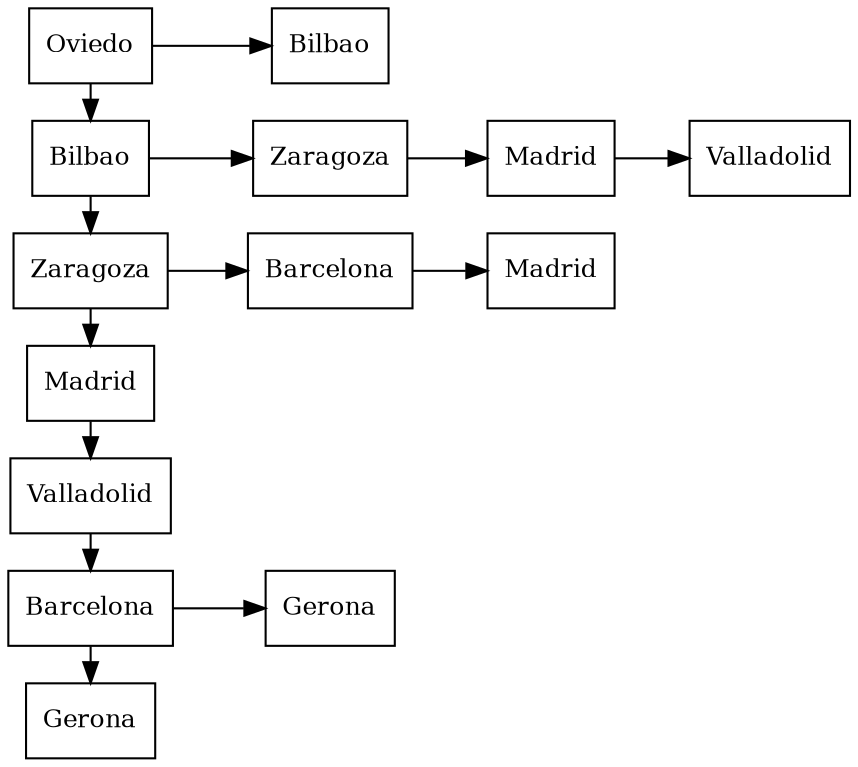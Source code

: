 digraph G {
 rankdir=LR 
 node[shape=box];
Oviedo[ label = "Oviedo", fontsize=12]; 
Bilbao[ label = "Bilbao", fontsize=12];
Zaragoza[ label = "Zaragoza", fontsize=12];
Madrid[ label = "Madrid", fontsize=12];
Valladolid[ label = "Valladolid", fontsize=12];
Barcelona[ label = "Barcelona", fontsize=12];
Gerona[ label = "Gerona", fontsize=12];
Oviedo->Bilbao[constraint=false];
Bilbao->Zaragoza[constraint=false];
Zaragoza->Madrid[constraint=false];
Madrid->Valladolid[constraint=false];
Valladolid->Barcelona[constraint=false];
Barcelona->Gerona[constraint=false];

Bilbao1[ label = "Bilbao", fontsize=12]; 
Zaragoza2[ label = "Zaragoza", fontsize=12]; 
Madrid3[ label = "Madrid", fontsize=12]; 
Valladolid4[ label = "Valladolid", fontsize=12]; 
Barcelona5[ label = "Barcelona", fontsize=12]; 
Madrid6[ label = "Madrid", fontsize=12]; 
Gerona7[ label = "Gerona", fontsize=12]; 
Oviedo->Bilbao1;
Bilbao->Zaragoza2;
Zaragoza2->Madrid3;
Madrid3->Valladolid4;
Zaragoza->Barcelona5;
Barcelona5->Madrid6;
Barcelona->Gerona7;

}
